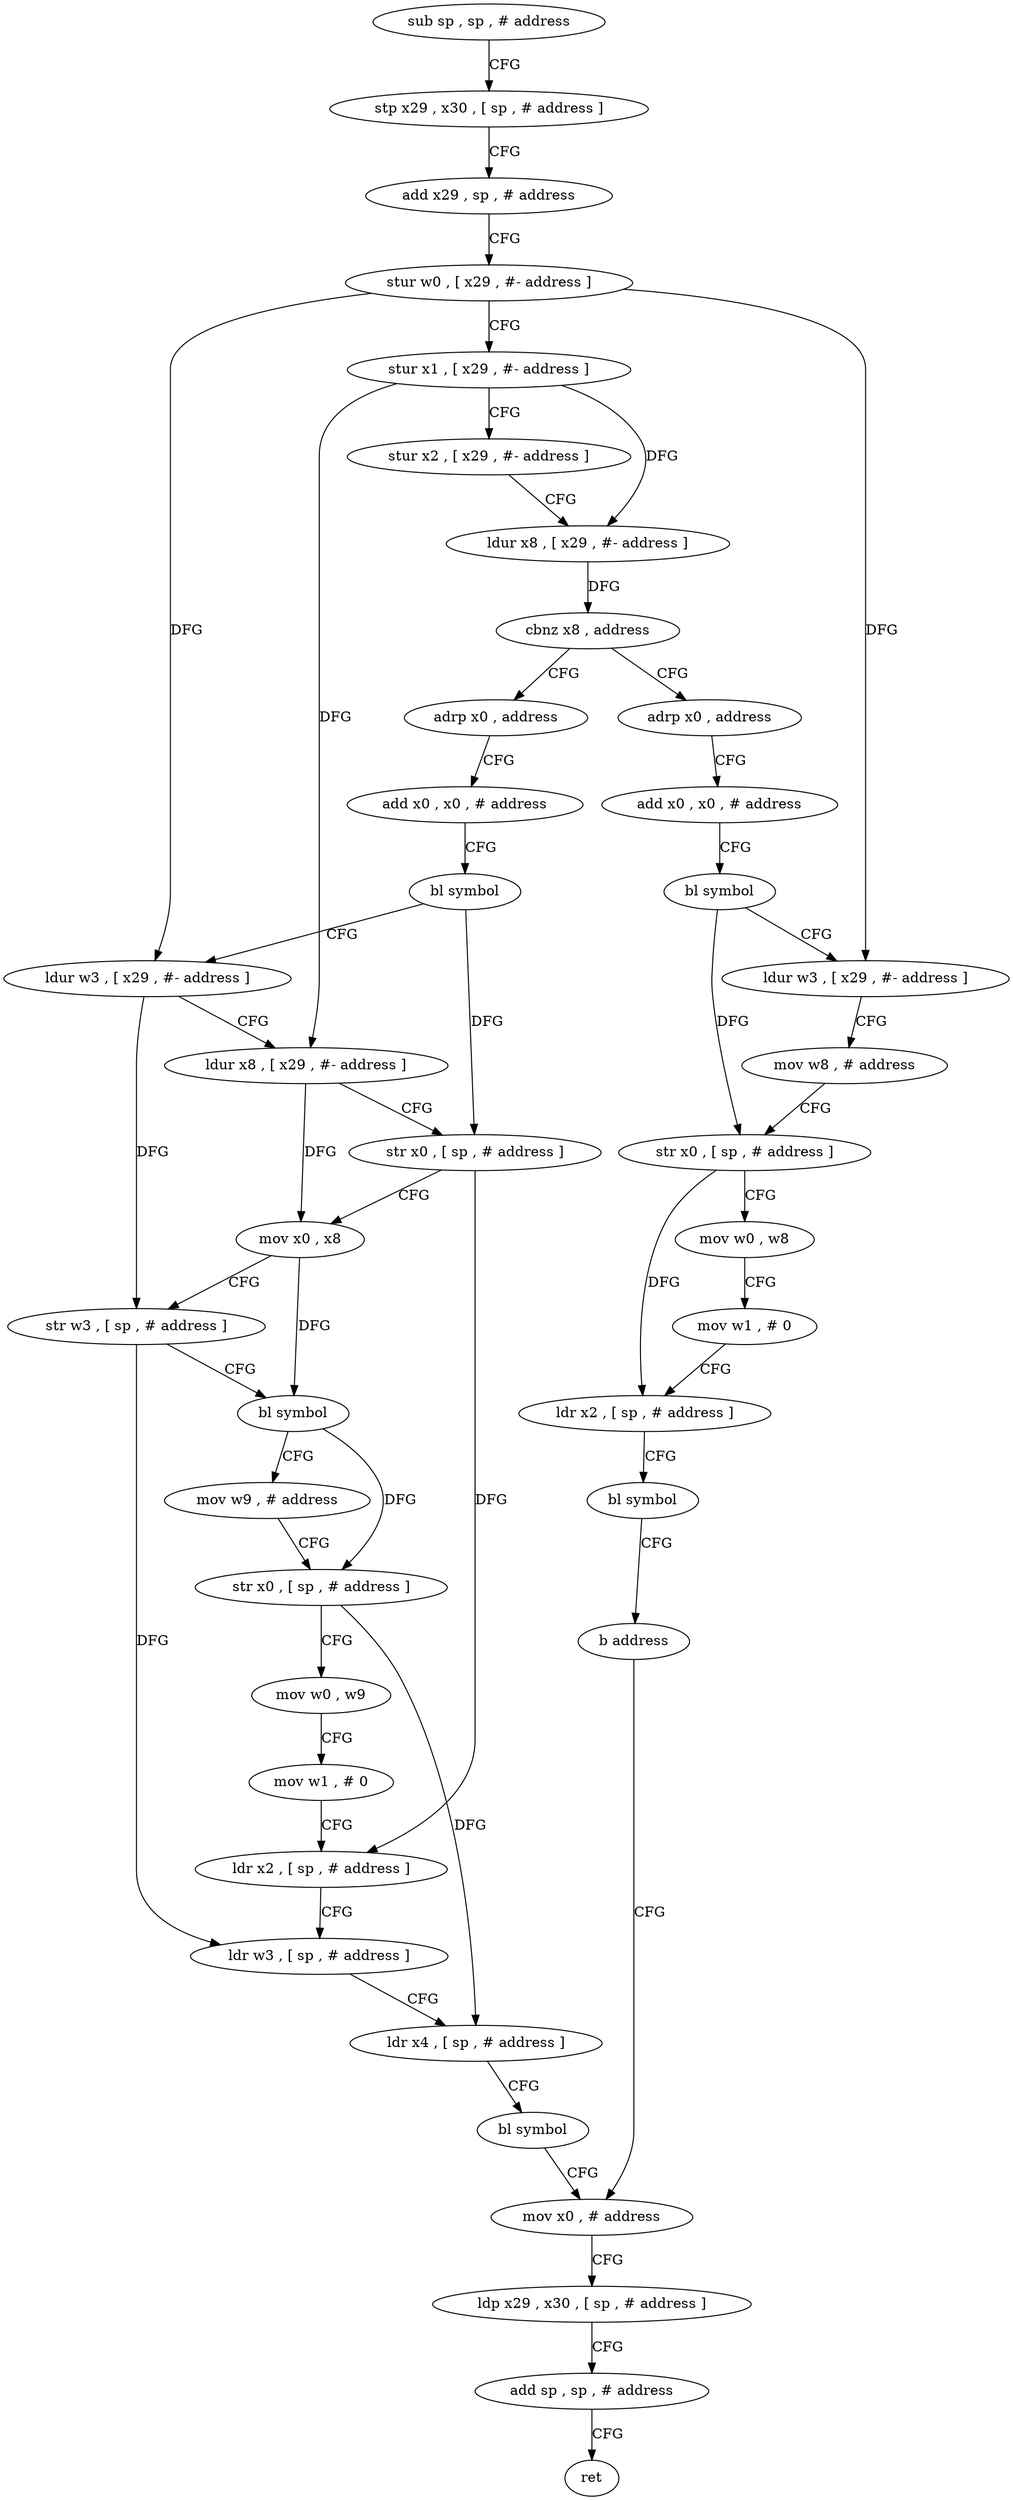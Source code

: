 digraph "func" {
"4218864" [label = "sub sp , sp , # address" ]
"4218868" [label = "stp x29 , x30 , [ sp , # address ]" ]
"4218872" [label = "add x29 , sp , # address" ]
"4218876" [label = "stur w0 , [ x29 , #- address ]" ]
"4218880" [label = "stur x1 , [ x29 , #- address ]" ]
"4218884" [label = "stur x2 , [ x29 , #- address ]" ]
"4218888" [label = "ldur x8 , [ x29 , #- address ]" ]
"4218892" [label = "cbnz x8 , address" ]
"4218940" [label = "adrp x0 , address" ]
"4218896" [label = "adrp x0 , address" ]
"4218944" [label = "add x0 , x0 , # address" ]
"4218948" [label = "bl symbol" ]
"4218952" [label = "ldur w3 , [ x29 , #- address ]" ]
"4218956" [label = "ldur x8 , [ x29 , #- address ]" ]
"4218960" [label = "str x0 , [ sp , # address ]" ]
"4218964" [label = "mov x0 , x8" ]
"4218968" [label = "str w3 , [ sp , # address ]" ]
"4218972" [label = "bl symbol" ]
"4218976" [label = "mov w9 , # address" ]
"4218980" [label = "str x0 , [ sp , # address ]" ]
"4218984" [label = "mov w0 , w9" ]
"4218988" [label = "mov w1 , # 0" ]
"4218992" [label = "ldr x2 , [ sp , # address ]" ]
"4218996" [label = "ldr w3 , [ sp , # address ]" ]
"4219000" [label = "ldr x4 , [ sp , # address ]" ]
"4219004" [label = "bl symbol" ]
"4219008" [label = "mov x0 , # address" ]
"4218900" [label = "add x0 , x0 , # address" ]
"4218904" [label = "bl symbol" ]
"4218908" [label = "ldur w3 , [ x29 , #- address ]" ]
"4218912" [label = "mov w8 , # address" ]
"4218916" [label = "str x0 , [ sp , # address ]" ]
"4218920" [label = "mov w0 , w8" ]
"4218924" [label = "mov w1 , # 0" ]
"4218928" [label = "ldr x2 , [ sp , # address ]" ]
"4218932" [label = "bl symbol" ]
"4218936" [label = "b address" ]
"4219012" [label = "ldp x29 , x30 , [ sp , # address ]" ]
"4219016" [label = "add sp , sp , # address" ]
"4219020" [label = "ret" ]
"4218864" -> "4218868" [ label = "CFG" ]
"4218868" -> "4218872" [ label = "CFG" ]
"4218872" -> "4218876" [ label = "CFG" ]
"4218876" -> "4218880" [ label = "CFG" ]
"4218876" -> "4218952" [ label = "DFG" ]
"4218876" -> "4218908" [ label = "DFG" ]
"4218880" -> "4218884" [ label = "CFG" ]
"4218880" -> "4218888" [ label = "DFG" ]
"4218880" -> "4218956" [ label = "DFG" ]
"4218884" -> "4218888" [ label = "CFG" ]
"4218888" -> "4218892" [ label = "DFG" ]
"4218892" -> "4218940" [ label = "CFG" ]
"4218892" -> "4218896" [ label = "CFG" ]
"4218940" -> "4218944" [ label = "CFG" ]
"4218896" -> "4218900" [ label = "CFG" ]
"4218944" -> "4218948" [ label = "CFG" ]
"4218948" -> "4218952" [ label = "CFG" ]
"4218948" -> "4218960" [ label = "DFG" ]
"4218952" -> "4218956" [ label = "CFG" ]
"4218952" -> "4218968" [ label = "DFG" ]
"4218956" -> "4218960" [ label = "CFG" ]
"4218956" -> "4218964" [ label = "DFG" ]
"4218960" -> "4218964" [ label = "CFG" ]
"4218960" -> "4218992" [ label = "DFG" ]
"4218964" -> "4218968" [ label = "CFG" ]
"4218964" -> "4218972" [ label = "DFG" ]
"4218968" -> "4218972" [ label = "CFG" ]
"4218968" -> "4218996" [ label = "DFG" ]
"4218972" -> "4218976" [ label = "CFG" ]
"4218972" -> "4218980" [ label = "DFG" ]
"4218976" -> "4218980" [ label = "CFG" ]
"4218980" -> "4218984" [ label = "CFG" ]
"4218980" -> "4219000" [ label = "DFG" ]
"4218984" -> "4218988" [ label = "CFG" ]
"4218988" -> "4218992" [ label = "CFG" ]
"4218992" -> "4218996" [ label = "CFG" ]
"4218996" -> "4219000" [ label = "CFG" ]
"4219000" -> "4219004" [ label = "CFG" ]
"4219004" -> "4219008" [ label = "CFG" ]
"4219008" -> "4219012" [ label = "CFG" ]
"4218900" -> "4218904" [ label = "CFG" ]
"4218904" -> "4218908" [ label = "CFG" ]
"4218904" -> "4218916" [ label = "DFG" ]
"4218908" -> "4218912" [ label = "CFG" ]
"4218912" -> "4218916" [ label = "CFG" ]
"4218916" -> "4218920" [ label = "CFG" ]
"4218916" -> "4218928" [ label = "DFG" ]
"4218920" -> "4218924" [ label = "CFG" ]
"4218924" -> "4218928" [ label = "CFG" ]
"4218928" -> "4218932" [ label = "CFG" ]
"4218932" -> "4218936" [ label = "CFG" ]
"4218936" -> "4219008" [ label = "CFG" ]
"4219012" -> "4219016" [ label = "CFG" ]
"4219016" -> "4219020" [ label = "CFG" ]
}
